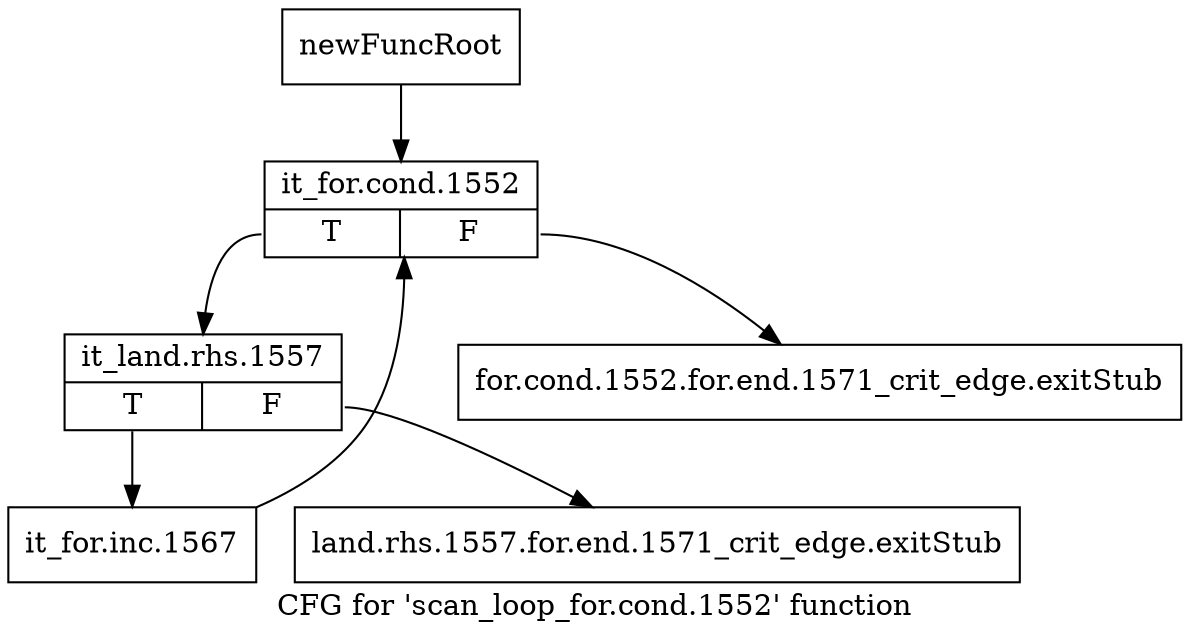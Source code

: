 digraph "CFG for 'scan_loop_for.cond.1552' function" {
	label="CFG for 'scan_loop_for.cond.1552' function";

	Node0xb4e0c90 [shape=record,label="{newFuncRoot}"];
	Node0xb4e0c90 -> Node0xb4e1220;
	Node0xb4e0ce0 [shape=record,label="{for.cond.1552.for.end.1571_crit_edge.exitStub}"];
	Node0xb4e0d30 [shape=record,label="{land.rhs.1557.for.end.1571_crit_edge.exitStub}"];
	Node0xb4e1220 [shape=record,label="{it_for.cond.1552|{<s0>T|<s1>F}}"];
	Node0xb4e1220:s0 -> Node0xb4e1270;
	Node0xb4e1220:s1 -> Node0xb4e0ce0;
	Node0xb4e1270 [shape=record,label="{it_land.rhs.1557|{<s0>T|<s1>F}}"];
	Node0xb4e1270:s0 -> Node0xb4e12c0;
	Node0xb4e1270:s1 -> Node0xb4e0d30;
	Node0xb4e12c0 [shape=record,label="{it_for.inc.1567}"];
	Node0xb4e12c0 -> Node0xb4e1220;
}
